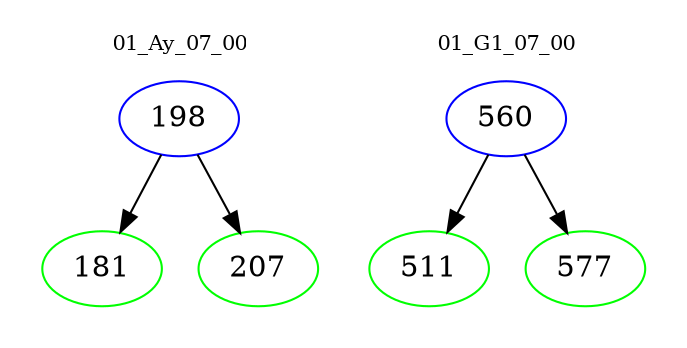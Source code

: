 digraph{
subgraph cluster_0 {
color = white
label = "01_Ay_07_00";
fontsize=10;
T0_198 [label="198", color="blue"]
T0_198 -> T0_181 [color="black"]
T0_181 [label="181", color="green"]
T0_198 -> T0_207 [color="black"]
T0_207 [label="207", color="green"]
}
subgraph cluster_1 {
color = white
label = "01_G1_07_00";
fontsize=10;
T1_560 [label="560", color="blue"]
T1_560 -> T1_511 [color="black"]
T1_511 [label="511", color="green"]
T1_560 -> T1_577 [color="black"]
T1_577 [label="577", color="green"]
}
}
